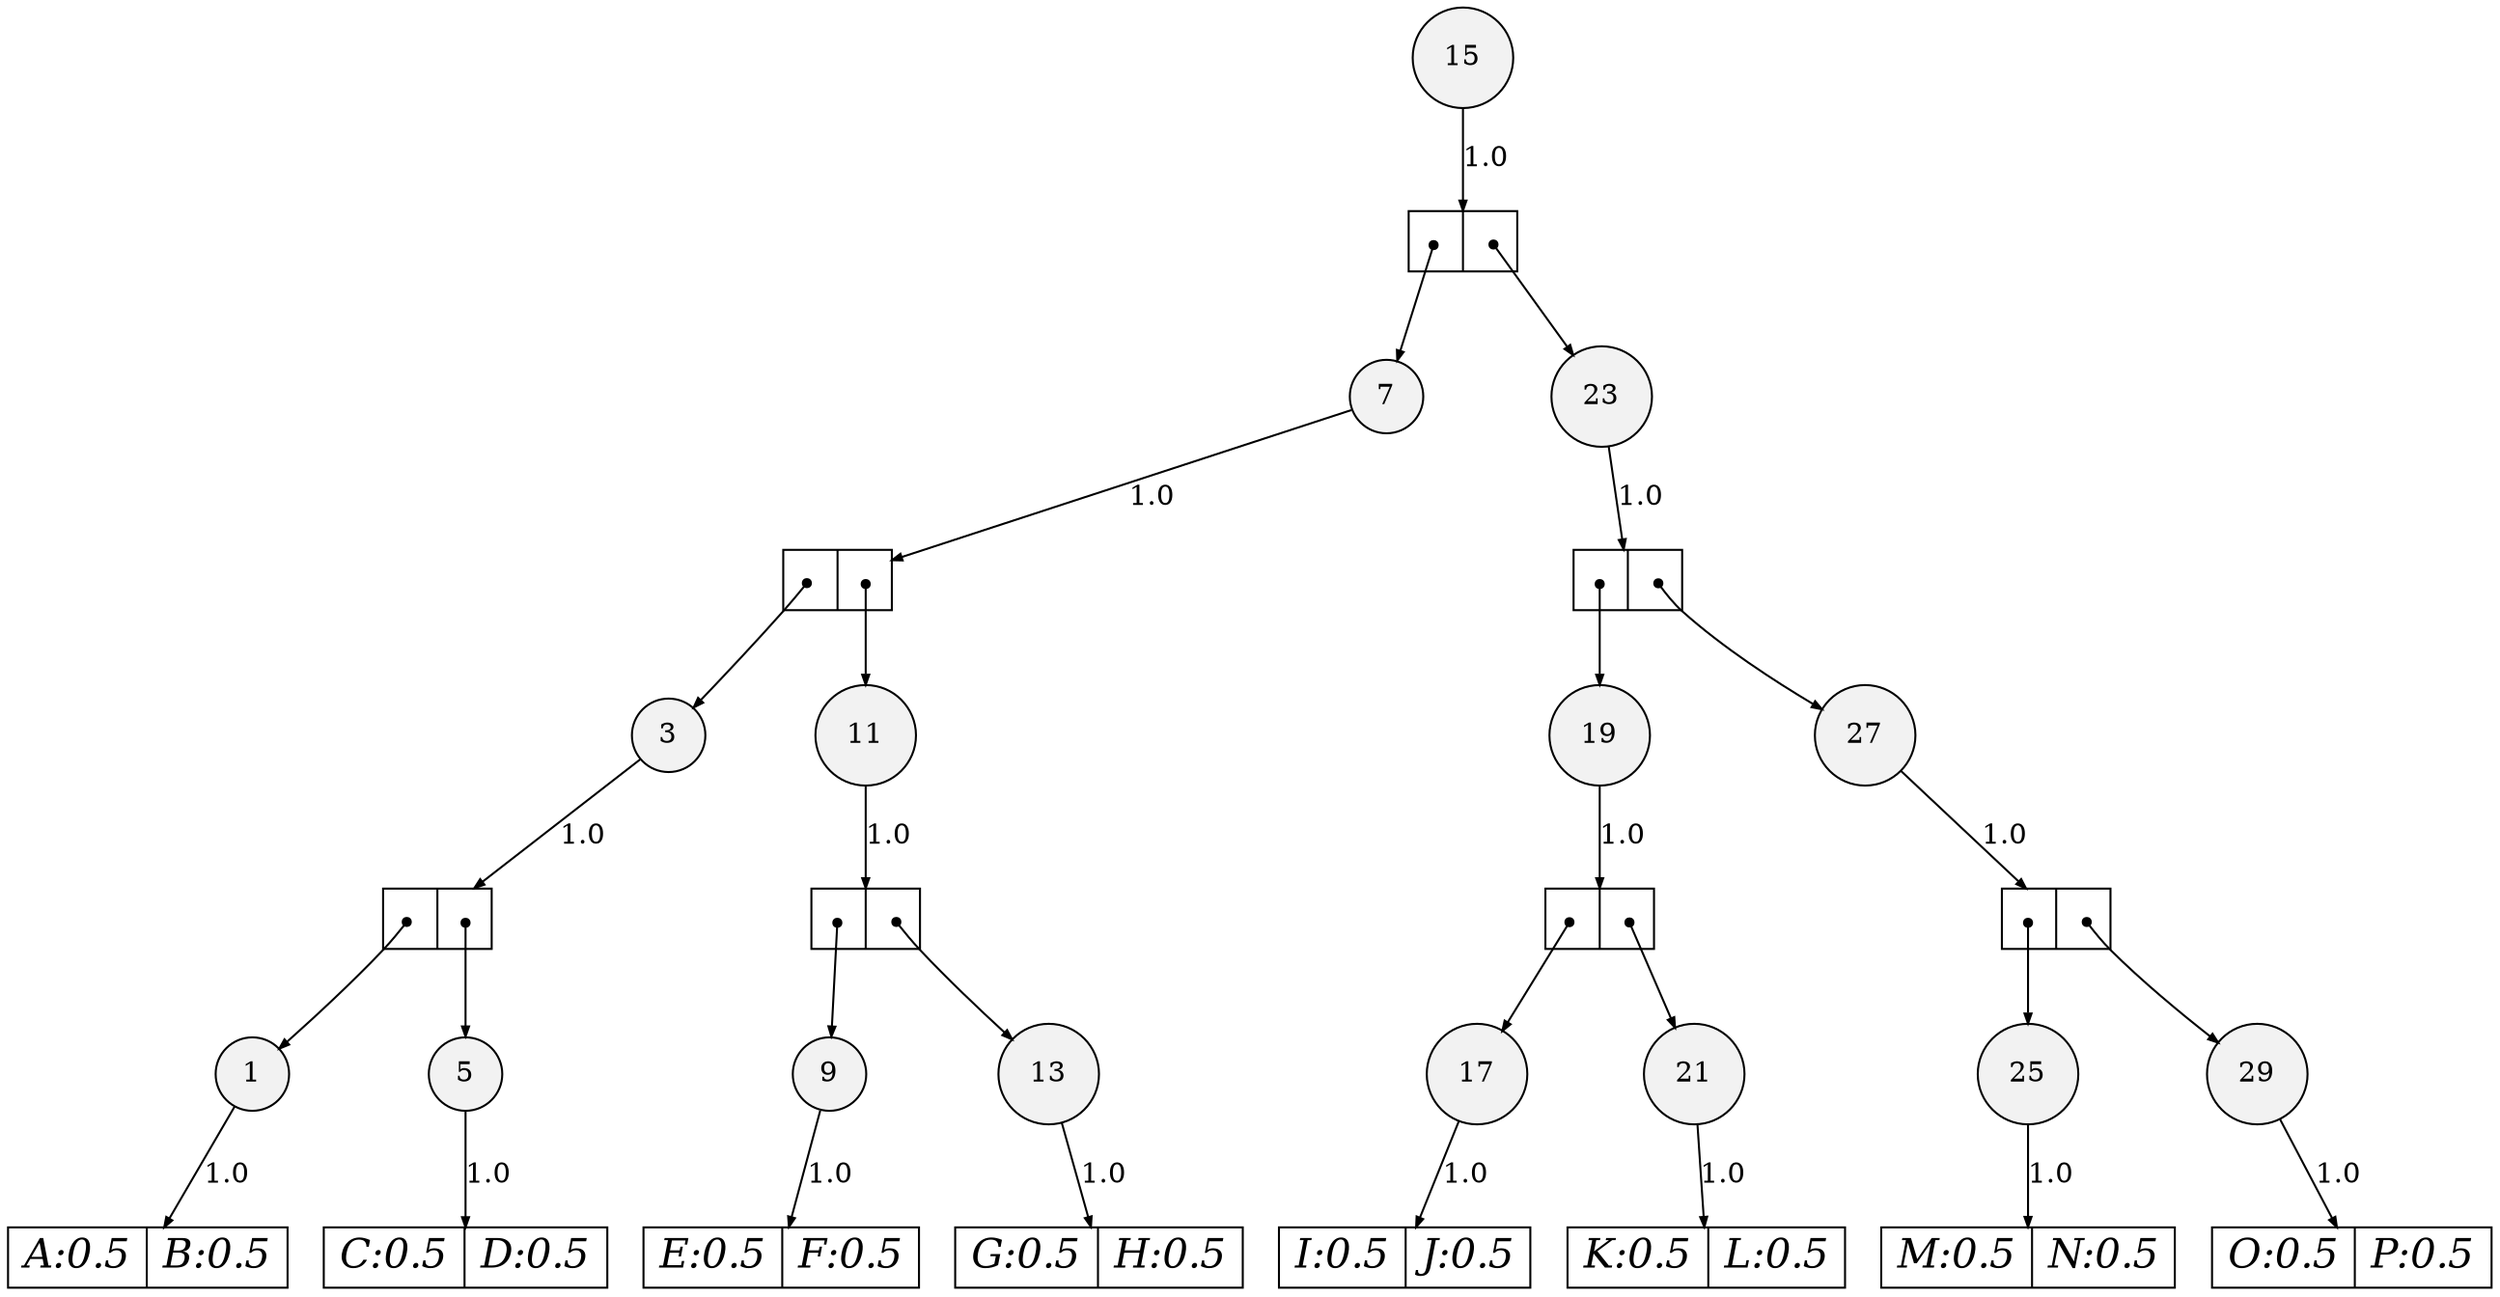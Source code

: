 digraph sdd {

overlap=false

      n49 [label= "29",style=filled,fillcolor=gray95,shape=circle,height=.25,width=.25];
n49e0
    [label= "<L>O:0.5|<R>P:0.5",
    shape=record,
    fontsize=20,
    fontname="Times-Italic",
    fillcolor=white,
    style=filled,
    fixedsize=false,
    height=.30];

                                       n49->n49e0 [arrowsize=.50, label="1.0"];

n50 [label= "25",style=filled,fillcolor=gray95,shape=circle,height=.25,width=.25];
n50e0
    [label= "<L>M:0.5|<R>N:0.5",
    shape=record,
    fontsize=20,
    fontname="Times-Italic",
    fillcolor=white,
    style=filled,
    fixedsize=false,
    height=.30];

                                       n50->n50e0 [arrowsize=.50, label="1.0"];

n51 [label= "21",style=filled,fillcolor=gray95,shape=circle,height=.25,width=.25];
n51e0
    [label= "<L>K:0.5|<R>L:0.5",
    shape=record,
    fontsize=20,
    fontname="Times-Italic",
    fillcolor=white,
    style=filled,
    fixedsize=false,
    height=.30];

                                       n51->n51e0 [arrowsize=.50, label="1.0"];

n52 [label= "17",style=filled,fillcolor=gray95,shape=circle,height=.25,width=.25];
n52e0
    [label= "<L>I:0.5|<R>J:0.5",
    shape=record,
    fontsize=20,
    fontname="Times-Italic",
    fillcolor=white,
    style=filled,
    fixedsize=false,
    height=.30];

                                       n52->n52e0 [arrowsize=.50, label="1.0"];

n53 [label= "13",style=filled,fillcolor=gray95,shape=circle,height=.25,width=.25];
n53e0
    [label= "<L>G:0.5|<R>H:0.5",
    shape=record,
    fontsize=20,
    fontname="Times-Italic",
    fillcolor=white,
    style=filled,
    fixedsize=false,
    height=.30];

                                       n53->n53e0 [arrowsize=.50, label="1.0"];

n54 [label= "9",style=filled,fillcolor=gray95,shape=circle,height=.25,width=.25];
n54e0
    [label= "<L>E:0.5|<R>F:0.5",
    shape=record,
    fontsize=20,
    fontname="Times-Italic",
    fillcolor=white,
    style=filled,
    fixedsize=false,
    height=.30];

                                       n54->n54e0 [arrowsize=.50, label="1.0"];

n55 [label= "5",style=filled,fillcolor=gray95,shape=circle,height=.25,width=.25];
n55e0
    [label= "<L>C:0.5|<R>D:0.5",
    shape=record,
    fontsize=20,
    fontname="Times-Italic",
    fillcolor=white,
    style=filled,
    fixedsize=false,
    height=.30];

                                       n55->n55e0 [arrowsize=.50, label="1.0"];

n56 [label= "1",style=filled,fillcolor=gray95,shape=circle,height=.25,width=.25];
n56e0
    [label= "<L>A:0.5|<R>B:0.5",
    shape=record,
    fontsize=20,
    fontname="Times-Italic",
    fillcolor=white,
    style=filled,
    fixedsize=false,
    height=.30];

                                       n56->n56e0 [arrowsize=.50, label="1.0"];

n57 [label= "27",style=filled,fillcolor=gray95,shape=circle,height=.25,width=.25];
n57e0
    [label= "<L>|<R>",
    shape=record,
    fontsize=20,
    fontname="Times-Italic",
    fillcolor=white,
    style=filled,
    fixedsize=false,
    height=.30];

                                       n57->n57e0 [arrowsize=.50, label="1.0"];
n57e0:L:c->n50 [arrowsize=.50,tailclip=false,arrowtail=dot,dir=both];
n57e0:R:c->n49 [arrowsize=.50,tailclip=false,arrowtail=dot,dir=both];

n58 [label= "19",style=filled,fillcolor=gray95,shape=circle,height=.25,width=.25];
n58e0
    [label= "<L>|<R>",
    shape=record,
    fontsize=20,
    fontname="Times-Italic",
    fillcolor=white,
    style=filled,
    fixedsize=false,
    height=.30];

                                       n58->n58e0 [arrowsize=.50, label="1.0"];
n58e0:L:c->n52 [arrowsize=.50,tailclip=false,arrowtail=dot,dir=both];
n58e0:R:c->n51 [arrowsize=.50,tailclip=false,arrowtail=dot,dir=both];

n59 [label= "11",style=filled,fillcolor=gray95,shape=circle,height=.25,width=.25];
n59e0
    [label= "<L>|<R>",
    shape=record,
    fontsize=20,
    fontname="Times-Italic",
    fillcolor=white,
    style=filled,
    fixedsize=false,
    height=.30];

                                       n59->n59e0 [arrowsize=.50, label="1.0"];
n59e0:L:c->n54 [arrowsize=.50,tailclip=false,arrowtail=dot,dir=both];
n59e0:R:c->n53 [arrowsize=.50,tailclip=false,arrowtail=dot,dir=both];

n60 [label= "3",style=filled,fillcolor=gray95,shape=circle,height=.25,width=.25];
n60e0
    [label= "<L>|<R>",
    shape=record,
    fontsize=20,
    fontname="Times-Italic",
    fillcolor=white,
    style=filled,
    fixedsize=false,
    height=.30];

                                       n60->n60e0 [arrowsize=.50, label="1.0"];
n60e0:L:c->n56 [arrowsize=.50,tailclip=false,arrowtail=dot,dir=both];
n60e0:R:c->n55 [arrowsize=.50,tailclip=false,arrowtail=dot,dir=both];

n61 [label= "23",style=filled,fillcolor=gray95,shape=circle,height=.25,width=.25];
n61e0
    [label= "<L>|<R>",
    shape=record,
    fontsize=20,
    fontname="Times-Italic",
    fillcolor=white,
    style=filled,
    fixedsize=false,
    height=.30];

                                       n61->n61e0 [arrowsize=.50, label="1.0"];
n61e0:L:c->n58 [arrowsize=.50,tailclip=false,arrowtail=dot,dir=both];
n61e0:R:c->n57 [arrowsize=.50,tailclip=false,arrowtail=dot,dir=both];

n62 [label= "7",style=filled,fillcolor=gray95,shape=circle,height=.25,width=.25];
n62e0
    [label= "<L>|<R>",
    shape=record,
    fontsize=20,
    fontname="Times-Italic",
    fillcolor=white,
    style=filled,
    fixedsize=false,
    height=.30];

                                       n62->n62e0 [arrowsize=.50, label="1.0"];
n62e0:L:c->n60 [arrowsize=.50,tailclip=false,arrowtail=dot,dir=both];
n62e0:R:c->n59 [arrowsize=.50,tailclip=false,arrowtail=dot,dir=both];

n63 [label= "15",style=filled,fillcolor=gray95,shape=circle,height=.25,width=.25];
n63e0
    [label= "<L>|<R>",
    shape=record,
    fontsize=20,
    fontname="Times-Italic",
    fillcolor=white,
    style=filled,
    fixedsize=false,
    height=.30];

                                       n63->n63e0 [arrowsize=.50, label="1.0"];
n63e0:L:c->n62 [arrowsize=.50,tailclip=false,arrowtail=dot,dir=both];
n63e0:R:c->n61 [arrowsize=.50,tailclip=false,arrowtail=dot,dir=both];


}
